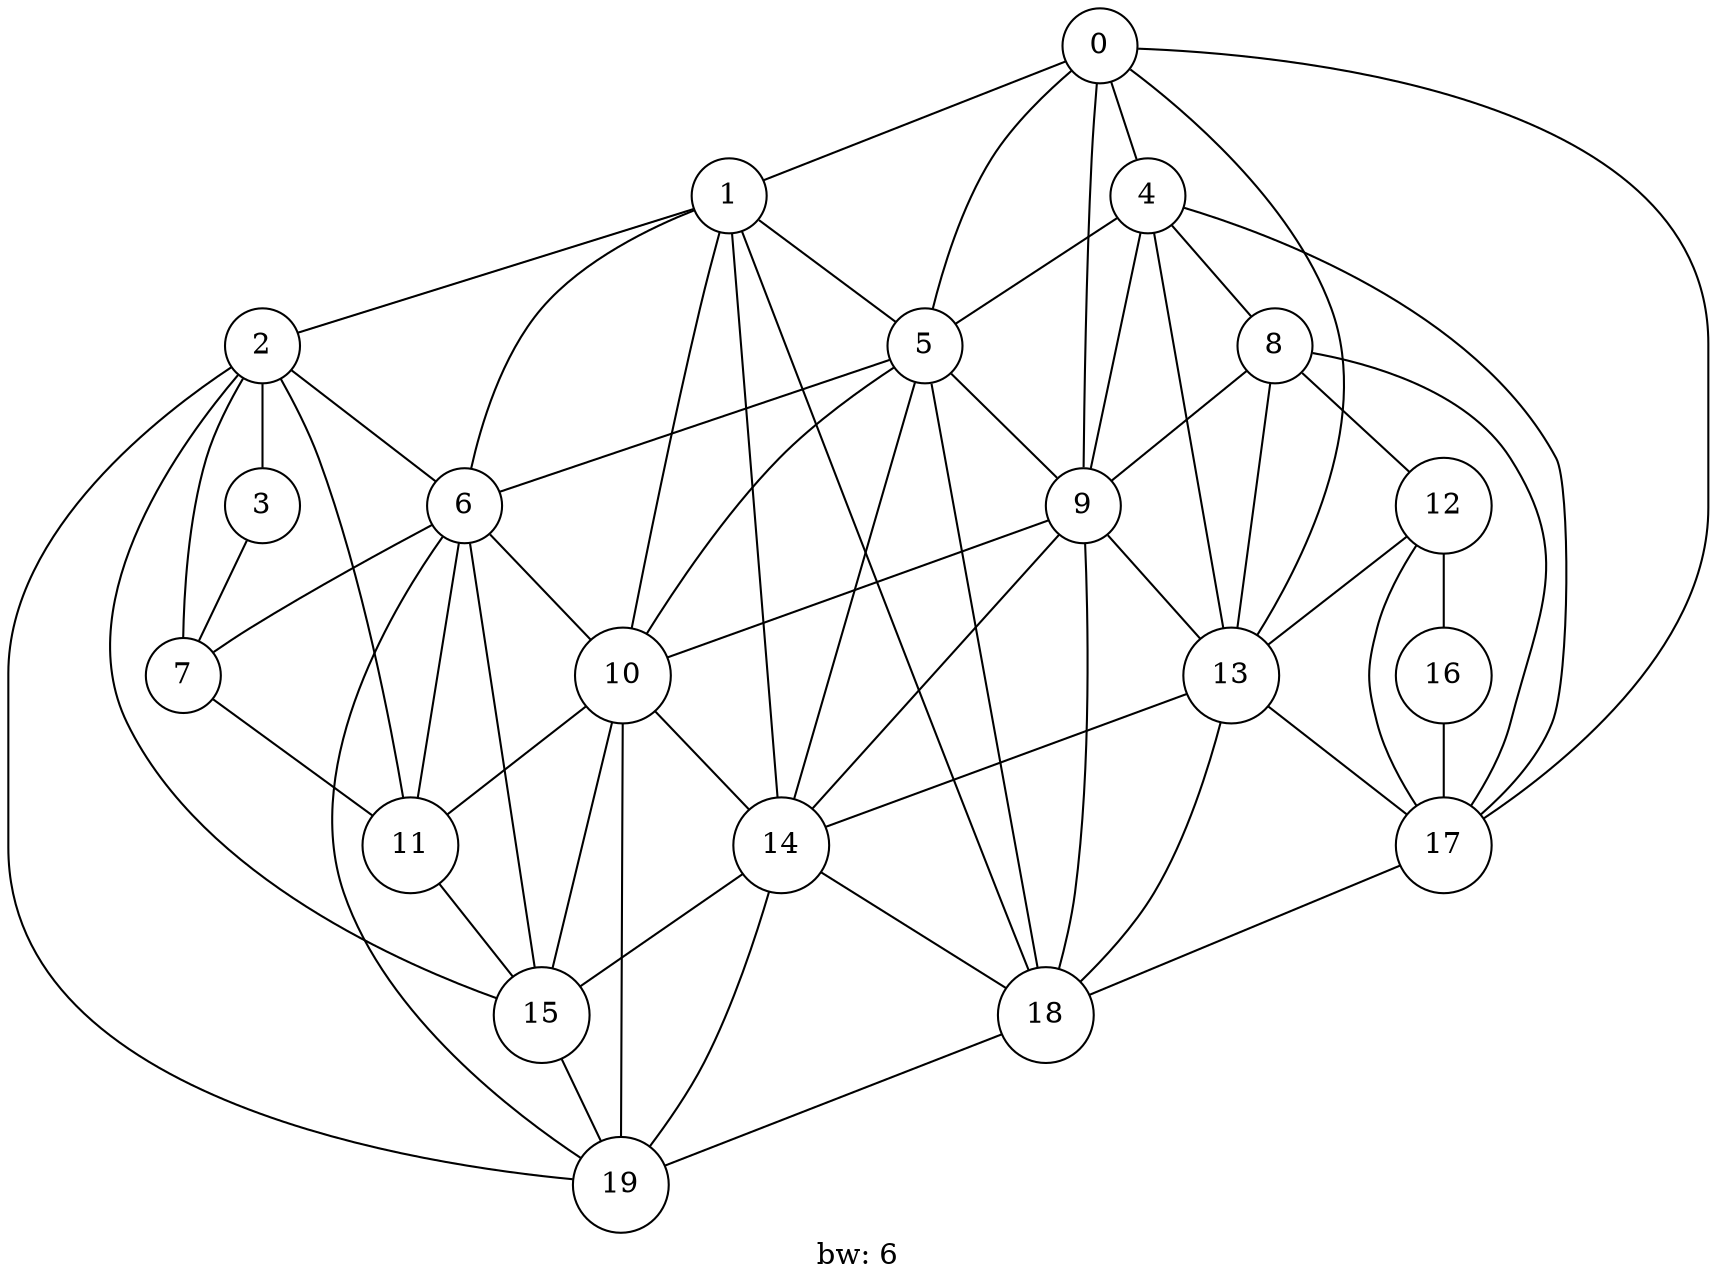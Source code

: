 graph {
node [shape=circle]label = "bw: 6"; 
26828160 [ label = "0" ];
29997514 [ label = "1" ];
12888787 [ label = "2" ];
27994366 [ label = "3" ];
1070904 [ label = "4" ];
13523740 [ label = "5" ];
29346106 [ label = "6" ];
3414368 [ label = "7" ];
7219514 [ label = "8" ];
5546792 [ label = "9" ];
10736847 [ label = "10" ];
32023030 [ label = "11" ];
31544005 [ label = "12" ];
78236 [ label = "13" ];
6301159 [ label = "14" ];
5799060 [ label = "15" ];
22743805 [ label = "16" ];
3045408 [ label = "17" ];
13665843 [ label = "18" ];
1741620 [ label = "19" ];
"26828160" -- "29997514";
"26828160" -- "1070904";
"26828160" -- "13523740";
"26828160" -- "5546792";
"26828160" -- "78236";
"26828160" -- "3045408";
"29997514" -- "12888787";
"29997514" -- "13523740";
"29997514" -- "29346106";
"29997514" -- "10736847";
"29997514" -- "6301159";
"29997514" -- "13665843";
"12888787" -- "27994366";
"12888787" -- "29346106";
"12888787" -- "3414368";
"12888787" -- "32023030";
"12888787" -- "5799060";
"12888787" -- "1741620";
"27994366" -- "3414368";
"1070904" -- "13523740";
"1070904" -- "7219514";
"1070904" -- "5546792";
"1070904" -- "78236";
"1070904" -- "3045408";
"13523740" -- "29346106";
"13523740" -- "5546792";
"13523740" -- "10736847";
"13523740" -- "6301159";
"13523740" -- "13665843";
"29346106" -- "3414368";
"29346106" -- "10736847";
"29346106" -- "32023030";
"29346106" -- "5799060";
"29346106" -- "1741620";
"3414368" -- "32023030";
"7219514" -- "5546792";
"7219514" -- "31544005";
"7219514" -- "78236";
"7219514" -- "3045408";
"5546792" -- "10736847";
"5546792" -- "78236";
"5546792" -- "6301159";
"5546792" -- "13665843";
"10736847" -- "32023030";
"10736847" -- "6301159";
"10736847" -- "5799060";
"10736847" -- "1741620";
"32023030" -- "5799060";
"31544005" -- "78236";
"31544005" -- "22743805";
"31544005" -- "3045408";
"78236" -- "6301159";
"78236" -- "3045408";
"78236" -- "13665843";
"6301159" -- "5799060";
"6301159" -- "13665843";
"6301159" -- "1741620";
"5799060" -- "1741620";
"22743805" -- "3045408";
"3045408" -- "13665843";
"13665843" -- "1741620";
}
